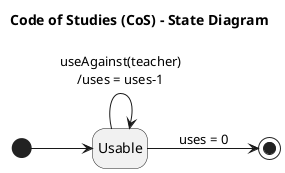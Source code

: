 @startuml CoS
left to right direction

title Code of Studies (CoS) - State Diagram
hide empty description

[*] --> Usable
Usable --> Usable: useAgainst(teacher)\n/uses = uses-1
Usable --> [*]: uses = 0
@enduml
